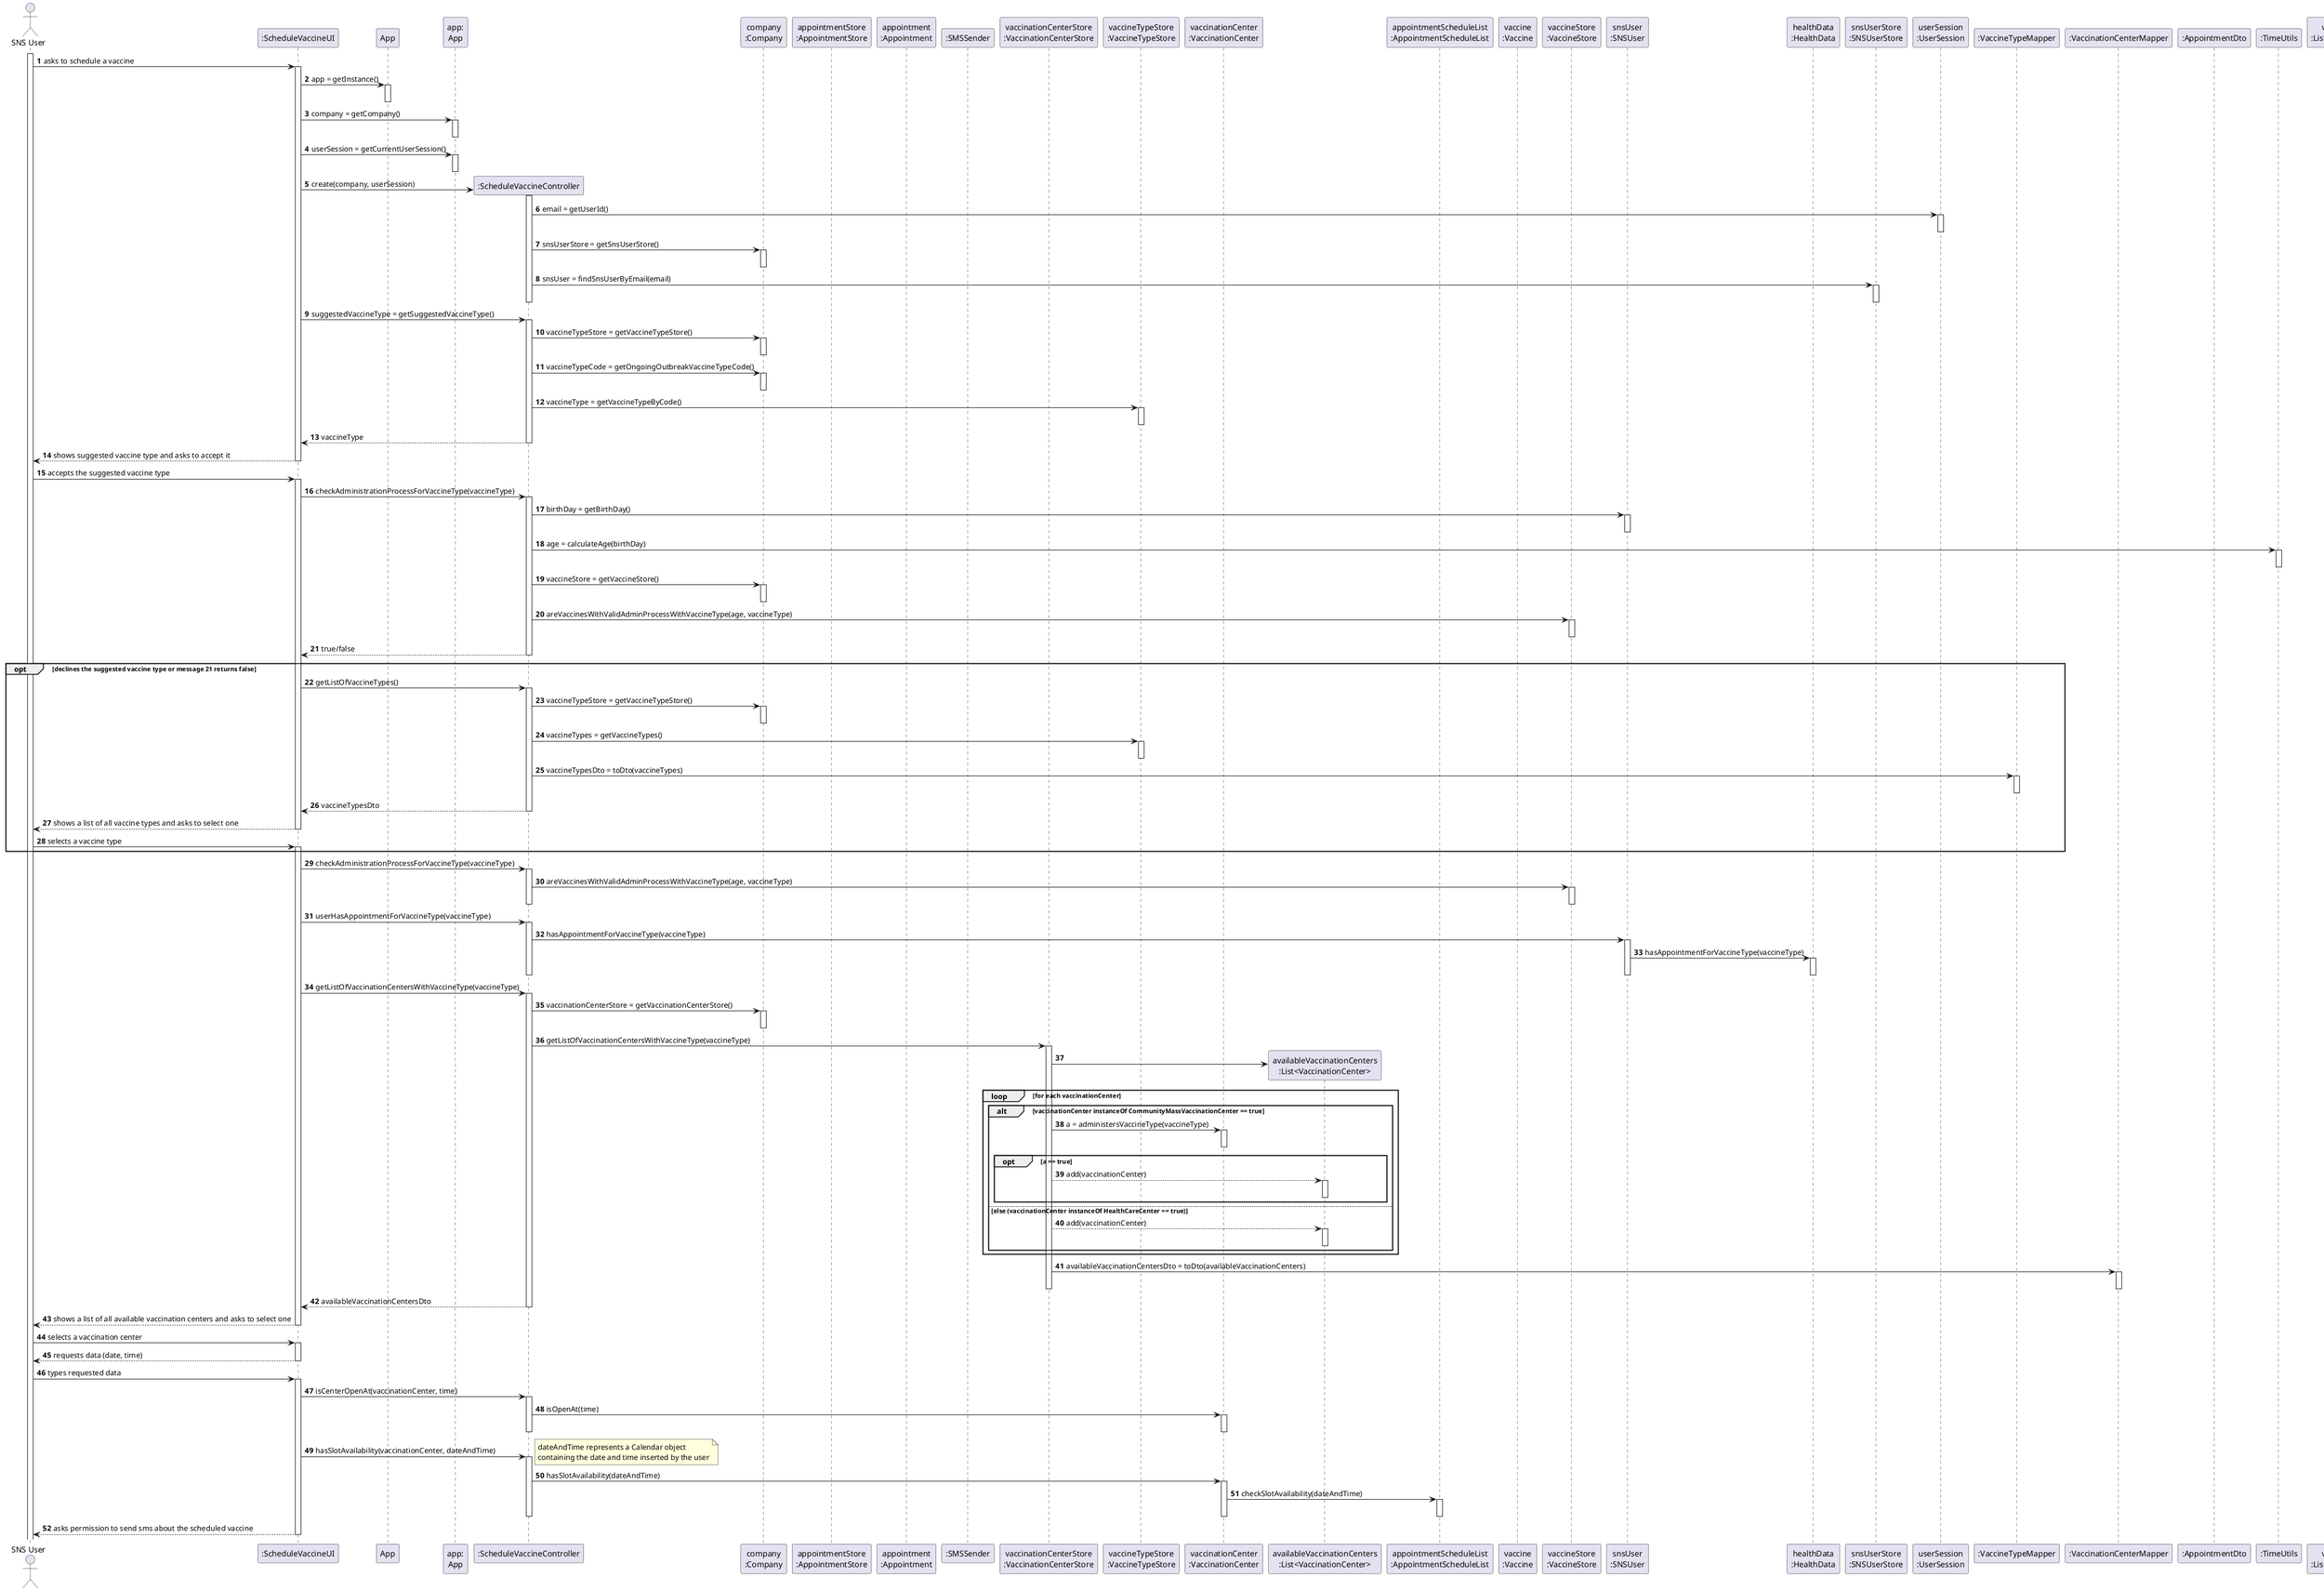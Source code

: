 @startuml US01_SD
autonumber
' hide footbox
actor "SNS User" as user

participant ":ScheduleVaccineUI" as ui
participant "App" as app
participant "app:\nApp" as appInstance
participant ":ScheduleVaccineController" as controller
participant "company\n:Company" as company
participant "appointmentStore\n:AppointmentStore" as appointmentStore
participant "appointment\n:Appointment" as appointment
participant ":SMSSender" as smsSender
participant "vaccinationCenterStore\n:VaccinationCenterStore" as vacCenterStore
participant "vaccineTypeStore\n:VaccineTypeStore" as vacTypeStore
participant "vaccinationCenter\n:VaccinationCenter" as vacCenter
participant "availableVaccinationCenters\n:List<VaccinationCenter>" as vacCenterList
participant "appointmentScheduleList\n:AppointmentScheduleList" as appointmentScheduleList
participant "vaccine\n:Vaccine" as vaccine
participant "vaccineStore\n:VaccineStore" as vaccineStore
participant "snsUser\n:SNSUser" as snsUser
participant "healthData\n:HealthData" as healthData
participant "snsUserStore\n:SNSUserStore" as snsUserStore
participant "userSession\n:UserSession" as userSession
participant ":VaccineTypeMapper" as vacTypeMapper
participant ":VaccinationCenterMapper" as vacCenterMapper
participant ":AppointmentDto" as appointmentDto
participant ":TimeUtils" as timeUtils
participant "vaccineTypes\n:List<VaccineType>"
participant "vaccineTypesDto\n:List<VaccineTypeDto>"
participant "availableVaccinationCentersDto\n:List<VaccinationCenterDto>"

activate user

user -> ui : asks to schedule a vaccine

activate ui
    ui -> app : app = getInstance()
    activate app
    deactivate app
    ui -> appInstance : company = getCompany()
    activate appInstance
    deactivate appInstance
    ui -> appInstance : userSession = getCurrentUserSession()
    activate appInstance
    deactivate appInstance
    ui -> controller** : create(company, userSession)
    activate controller
      controller -> userSession : email = getUserId()
      activate userSession
      deactivate userSession
      controller -> company : snsUserStore = getSnsUserStore()
      activate company
      deactivate company
      controller -> snsUserStore : snsUser = findSnsUserByEmail(email)
      activate snsUserStore
      deactivate snsUserStore
    deactivate controller
    ui -> controller : suggestedVaccineType = getSuggestedVaccineType()
    activate controller
      controller -> company : vaccineTypeStore = getVaccineTypeStore()
      activate company
      deactivate company
      controller -> company : vaccineTypeCode = getOngoingOutbreakVaccineTypeCode()
      activate company
      deactivate company
      controller -> vacTypeStore : vaccineType = getVaccineTypeByCode()
      activate vacTypeStore
      deactivate vacTypeStore
      controller --> ui : vaccineType
    deactivate controller
    ui --> user : shows suggested vaccine type and asks to accept it
deactivate ui

user -> ui : accepts the suggested vaccine type

activate ui
  ui -> controller : checkAdministrationProcessForVaccineType(vaccineType)
  activate controller
    controller -> snsUser : birthDay = getBirthDay()
    activate snsUser
    deactivate snsUser
    controller -> timeUtils : age = calculateAge(birthDay)
    activate timeUtils
    deactivate timeUtils
    controller -> company : vaccineStore = getVaccineStore()
    activate company
    deactivate company
    controller -> vaccineStore : areVaccinesWithValidAdminProcessWithVaccineType(age, vaccineType)
    activate vaccineStore
    deactivate vaccineStore
    controller --> ui : true/false
  deactivate controller
  opt declines the suggested vaccine type or message 21 returns false
    ui -> controller : getListOfVaccineTypes()
    activate controller
      controller -> company : vaccineTypeStore = getVaccineTypeStore()
      activate company
      deactivate company
      controller -> vacTypeStore : vaccineTypes = getVaccineTypes()
      activate vacTypeStore
      deactivate vacTypeStore
      controller -> vacTypeMapper : vaccineTypesDto = toDto(vaccineTypes)
      activate vacTypeMapper
      deactivate vacTypeMapper
      controller --> ui : vaccineTypesDto
      
    deactivate controller
    ui --> user : shows a list of all vaccine types and asks to select one
    deactivate ui
    user -> ui : selects a vaccine type
    activate ui
  end
  ui -> controller : checkAdministrationProcessForVaccineType(vaccineType)
  activate controller 
    controller -> vaccineStore : areVaccinesWithValidAdminProcessWithVaccineType(age, vaccineType)
    activate vaccineStore
    deactivate vaccineStore
  deactivate controller
  ui -> controller : userHasAppointmentForVaccineType(vaccineType)
  activate controller 
    controller -> snsUser : hasAppointmentForVaccineType(vaccineType)
    activate snsUser
      snsUser -> healthData : hasAppointmentForVaccineType(vaccineType)
      activate healthData
      deactivate healthData
    deactivate snsUser
  deactivate controller
  ui -> controller : getListOfVaccinationCentersWithVaccineType(vaccineType)
  activate controller
    controller -> company : vaccinationCenterStore = getVaccinationCenterStore()
    activate company
    deactivate company
    controller -> vacCenterStore : getListOfVaccinationCentersWithVaccineType(vaccineType)
    activate vacCenterStore
      vacCenterStore -> vacCenterList** 
      loop for each vaccinationCenter
        alt vaccinationCenter instanceOf CommunityMassVaccinationCenter == true
          vacCenterStore -> vacCenter : a = administersVaccineType(vaccineType)
          activate vacCenter
          deactivate vacCenter
          opt a == true
            vacCenterStore --> vacCenterList : add(vaccinationCenter)
            activate vacCenterList
            deactivate vacCenterList
          end
        else else (vaccinationCenter instanceOf HealthCareCenter == true)
          vacCenterStore --> vacCenterList : add(vaccinationCenter)
          activate vacCenterList
          deactivate vacCenterList
        end
      end
      vacCenterStore -> vacCenterMapper : availableVaccinationCentersDto = toDto(availableVaccinationCenters)
      activate vacCenterMapper
      deactivate vacCenterMapper
    deactivate vacCenterStore
    controller --> ui : availableVaccinationCentersDto
  deactivate controller
  ui --> user : shows a list of all available vaccination centers and asks to select one
deactivate ui

user -> ui : selects a vaccination center

activate ui
 ui --> user : requests data (date, time)
deactivate ui

user -> ui : types requested data

activate ui
  ui -> controller : isCenterOpenAt(vaccinationCenter, time)
  activate controller
    controller -> vacCenter : isOpenAt(time)
    activate vacCenter
    deactivate vacCenter
  deactivate controller
  ui -> controller : hasSlotAvailability(vaccinationCenter, dateAndTime)
  note right
    dateAndTime represents a Calendar object
    containing the date and time inserted by the user
  end note
  activate controller
    controller -> vacCenter : hasSlotAvailability(dateAndTime)
    activate vacCenter
      vacCenter -> appointmentScheduleList : checkSlotAvailability(dateAndTime)
      activate appointmentScheduleList
      deactivate appointmentScheduleList
    deactivate vacCenter
  deactivate controller
  ui --> user : asks permission to send sms about the scheduled vaccine
deactivate ui

